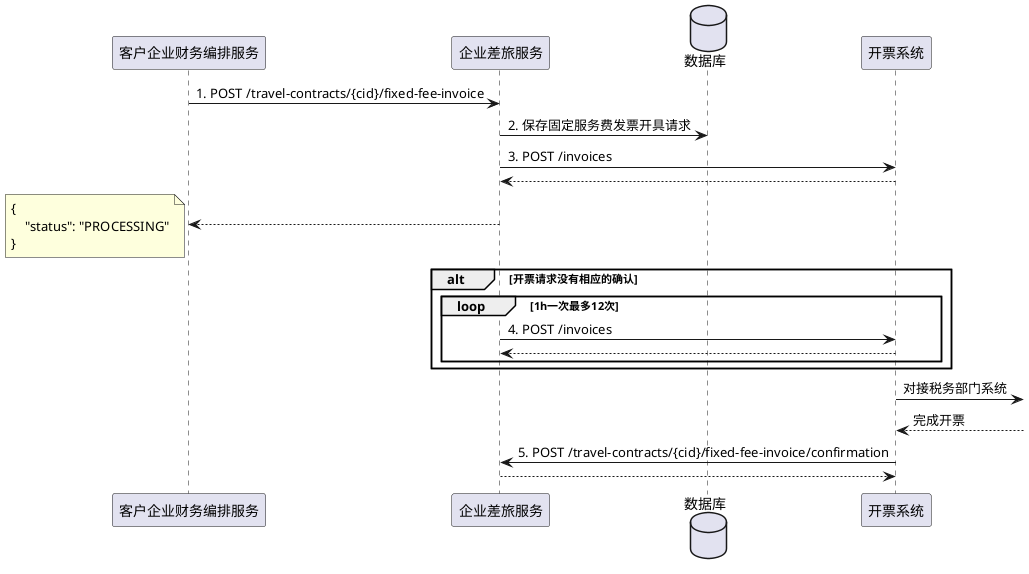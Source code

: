 @startuml

participant 客户企业财务编排服务 as f
participant 企业差旅服务 as t
database 数据库 as db
participant 开票系统 as u

f -> t: 1. POST /travel-contracts/{cid}/fixed-fee-invoice
t -> db: 2. 保存固定服务费发票开具请求
t -> u: 3. POST /invoices
u --> t
t --> f
note left
    {
        "status": "PROCESSING"
    }
end note
alt 开票请求没有相应的确认
    loop 1h一次最多12次
        t -> u: 4. POST /invoices
        u --> t
    end
end
u -> : 对接税务部门系统
u <-- : 完成开票
u -> t: 5. POST /travel-contracts/{cid}/fixed-fee-invoice/confirmation
t --> u

@enduml